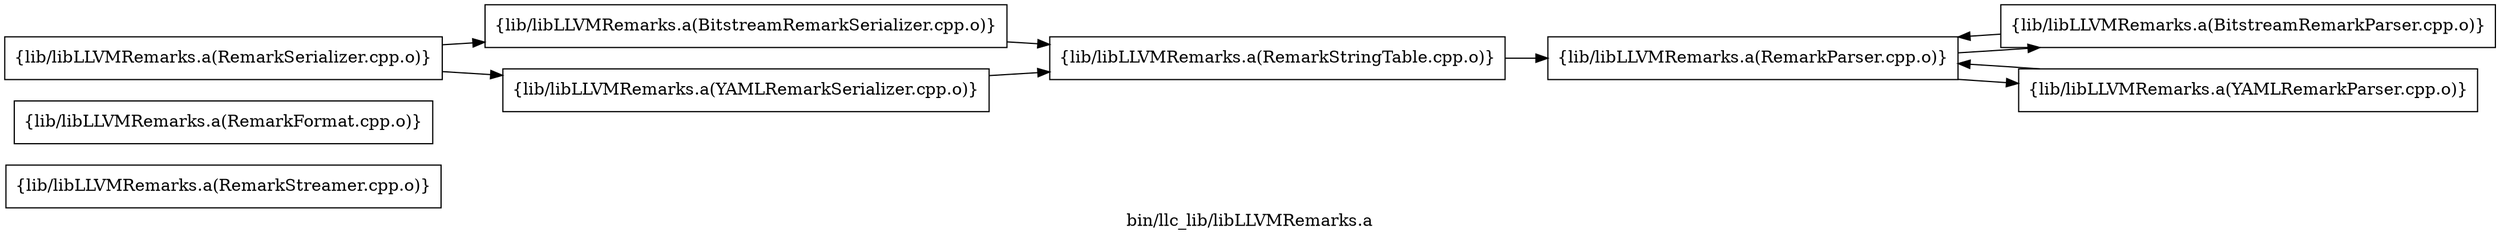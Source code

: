 digraph "bin/llc_lib/libLLVMRemarks.a" {
	label="bin/llc_lib/libLLVMRemarks.a";
	rankdir=LR;

	Node0x55d3d39e3328 [shape=record,shape=box,group=0,label="{lib/libLLVMRemarks.a(RemarkStreamer.cpp.o)}"];
	Node0x55d3d39db808 [shape=record,shape=box,group=0,label="{lib/libLLVMRemarks.a(RemarkFormat.cpp.o)}"];
	Node0x55d3d39daf98 [shape=record,shape=box,group=0,label="{lib/libLLVMRemarks.a(RemarkSerializer.cpp.o)}"];
	Node0x55d3d39daf98 -> Node0x55d3d39dbcb8;
	Node0x55d3d39daf98 -> Node0x55d3d39e06c8;
	Node0x55d3d39dbcb8 [shape=record,shape=box,group=0,label="{lib/libLLVMRemarks.a(BitstreamRemarkSerializer.cpp.o)}"];
	Node0x55d3d39dbcb8 -> Node0x55d3d39e3aa8;
	Node0x55d3d39e06c8 [shape=record,shape=box,group=0,label="{lib/libLLVMRemarks.a(YAMLRemarkSerializer.cpp.o)}"];
	Node0x55d3d39e06c8 -> Node0x55d3d39e3aa8;
	Node0x55d3d39e3aa8 [shape=record,shape=box,group=0,label="{lib/libLLVMRemarks.a(RemarkStringTable.cpp.o)}"];
	Node0x55d3d39e3aa8 -> Node0x55d3d39e4278;
	Node0x55d3d39e4278 [shape=record,shape=box,group=0,label="{lib/libLLVMRemarks.a(RemarkParser.cpp.o)}"];
	Node0x55d3d39e4278 -> Node0x55d3d39dfa98;
	Node0x55d3d39e4278 -> Node0x55d3d39dfef8;
	Node0x55d3d39dfa98 [shape=record,shape=box,group=0,label="{lib/libLLVMRemarks.a(BitstreamRemarkParser.cpp.o)}"];
	Node0x55d3d39dfa98 -> Node0x55d3d39e4278;
	Node0x55d3d39dfef8 [shape=record,shape=box,group=0,label="{lib/libLLVMRemarks.a(YAMLRemarkParser.cpp.o)}"];
	Node0x55d3d39dfef8 -> Node0x55d3d39e4278;
}
